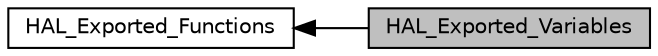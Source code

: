 digraph "HAL_Exported_Variables"
{
  edge [fontname="Helvetica",fontsize="10",labelfontname="Helvetica",labelfontsize="10"];
  node [fontname="Helvetica",fontsize="10",shape=box];
  rankdir=LR;
  Node2 [label="HAL_Exported_Functions",height=0.2,width=0.4,color="black", fillcolor="white", style="filled",URL="$group__HAL__Exported__Functions.html",tooltip=" "];
  Node1 [label="HAL_Exported_Variables",height=0.2,width=0.4,color="black", fillcolor="grey75", style="filled", fontcolor="black",tooltip=" "];
  Node2->Node1 [shape=plaintext, dir="back", style="solid"];
}
